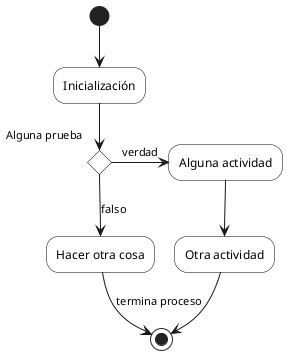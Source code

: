 @startuml
skinparam monochrome true
skinparam shadowing false
skinparam ActivityBackgroundColor White
skinparam ActivityBorderColor Black

(*) --> "Inicialización"

if "Alguna prueba" then
  ->[verdad] "Alguna actividad"
  --> "Otra actividad"
  --> (*)
else
  -->[falso] "Hacer otra cosa"
  -->[termina proceso] (*)
endif
@enduml
